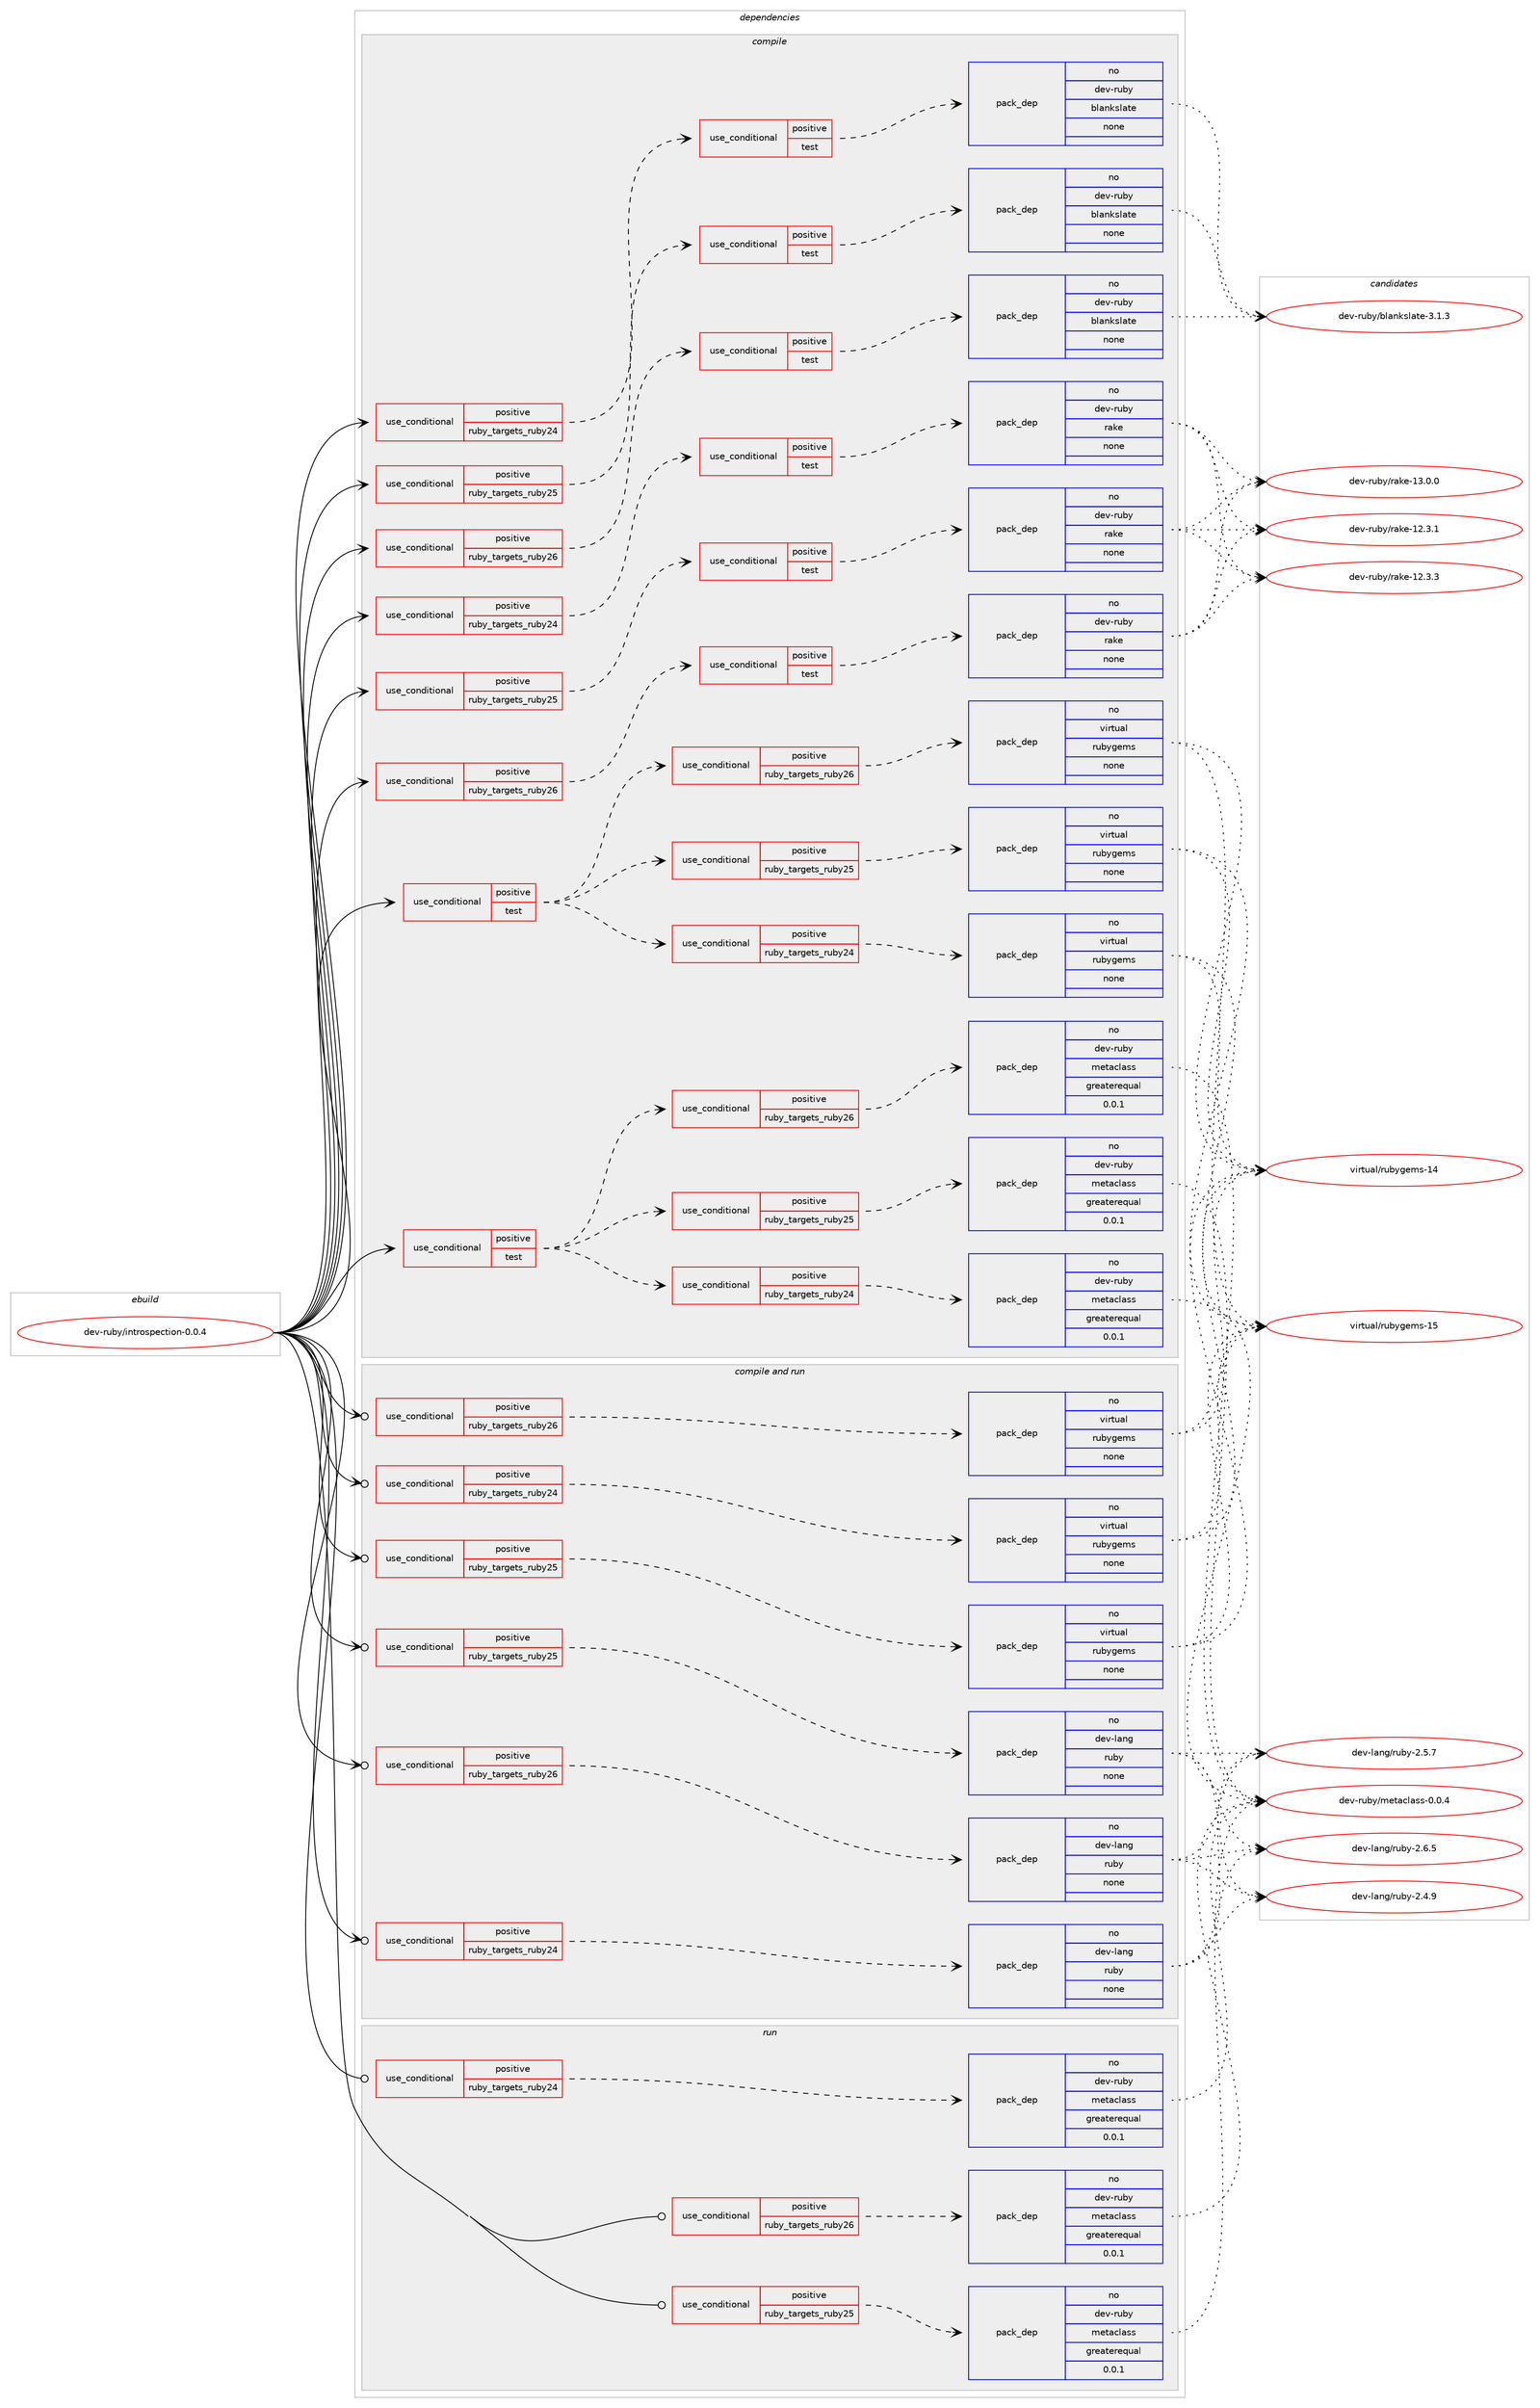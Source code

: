 digraph prolog {

# *************
# Graph options
# *************

newrank=true;
concentrate=true;
compound=true;
graph [rankdir=LR,fontname=Helvetica,fontsize=10,ranksep=1.5];#, ranksep=2.5, nodesep=0.2];
edge  [arrowhead=vee];
node  [fontname=Helvetica,fontsize=10];

# **********
# The ebuild
# **********

subgraph cluster_leftcol {
color=gray;
rank=same;
label=<<i>ebuild</i>>;
id [label="dev-ruby/introspection-0.0.4", color=red, width=4, href="../dev-ruby/introspection-0.0.4.svg"];
}

# ****************
# The dependencies
# ****************

subgraph cluster_midcol {
color=gray;
label=<<i>dependencies</i>>;
subgraph cluster_compile {
fillcolor="#eeeeee";
style=filled;
label=<<i>compile</i>>;
subgraph cond165749 {
dependency691839 [label=<<TABLE BORDER="0" CELLBORDER="1" CELLSPACING="0" CELLPADDING="4"><TR><TD ROWSPAN="3" CELLPADDING="10">use_conditional</TD></TR><TR><TD>positive</TD></TR><TR><TD>ruby_targets_ruby24</TD></TR></TABLE>>, shape=none, color=red];
subgraph cond165750 {
dependency691840 [label=<<TABLE BORDER="0" CELLBORDER="1" CELLSPACING="0" CELLPADDING="4"><TR><TD ROWSPAN="3" CELLPADDING="10">use_conditional</TD></TR><TR><TD>positive</TD></TR><TR><TD>test</TD></TR></TABLE>>, shape=none, color=red];
subgraph pack514117 {
dependency691841 [label=<<TABLE BORDER="0" CELLBORDER="1" CELLSPACING="0" CELLPADDING="4" WIDTH="220"><TR><TD ROWSPAN="6" CELLPADDING="30">pack_dep</TD></TR><TR><TD WIDTH="110">no</TD></TR><TR><TD>dev-ruby</TD></TR><TR><TD>blankslate</TD></TR><TR><TD>none</TD></TR><TR><TD></TD></TR></TABLE>>, shape=none, color=blue];
}
dependency691840:e -> dependency691841:w [weight=20,style="dashed",arrowhead="vee"];
}
dependency691839:e -> dependency691840:w [weight=20,style="dashed",arrowhead="vee"];
}
id:e -> dependency691839:w [weight=20,style="solid",arrowhead="vee"];
subgraph cond165751 {
dependency691842 [label=<<TABLE BORDER="0" CELLBORDER="1" CELLSPACING="0" CELLPADDING="4"><TR><TD ROWSPAN="3" CELLPADDING="10">use_conditional</TD></TR><TR><TD>positive</TD></TR><TR><TD>ruby_targets_ruby24</TD></TR></TABLE>>, shape=none, color=red];
subgraph cond165752 {
dependency691843 [label=<<TABLE BORDER="0" CELLBORDER="1" CELLSPACING="0" CELLPADDING="4"><TR><TD ROWSPAN="3" CELLPADDING="10">use_conditional</TD></TR><TR><TD>positive</TD></TR><TR><TD>test</TD></TR></TABLE>>, shape=none, color=red];
subgraph pack514118 {
dependency691844 [label=<<TABLE BORDER="0" CELLBORDER="1" CELLSPACING="0" CELLPADDING="4" WIDTH="220"><TR><TD ROWSPAN="6" CELLPADDING="30">pack_dep</TD></TR><TR><TD WIDTH="110">no</TD></TR><TR><TD>dev-ruby</TD></TR><TR><TD>rake</TD></TR><TR><TD>none</TD></TR><TR><TD></TD></TR></TABLE>>, shape=none, color=blue];
}
dependency691843:e -> dependency691844:w [weight=20,style="dashed",arrowhead="vee"];
}
dependency691842:e -> dependency691843:w [weight=20,style="dashed",arrowhead="vee"];
}
id:e -> dependency691842:w [weight=20,style="solid",arrowhead="vee"];
subgraph cond165753 {
dependency691845 [label=<<TABLE BORDER="0" CELLBORDER="1" CELLSPACING="0" CELLPADDING="4"><TR><TD ROWSPAN="3" CELLPADDING="10">use_conditional</TD></TR><TR><TD>positive</TD></TR><TR><TD>ruby_targets_ruby25</TD></TR></TABLE>>, shape=none, color=red];
subgraph cond165754 {
dependency691846 [label=<<TABLE BORDER="0" CELLBORDER="1" CELLSPACING="0" CELLPADDING="4"><TR><TD ROWSPAN="3" CELLPADDING="10">use_conditional</TD></TR><TR><TD>positive</TD></TR><TR><TD>test</TD></TR></TABLE>>, shape=none, color=red];
subgraph pack514119 {
dependency691847 [label=<<TABLE BORDER="0" CELLBORDER="1" CELLSPACING="0" CELLPADDING="4" WIDTH="220"><TR><TD ROWSPAN="6" CELLPADDING="30">pack_dep</TD></TR><TR><TD WIDTH="110">no</TD></TR><TR><TD>dev-ruby</TD></TR><TR><TD>blankslate</TD></TR><TR><TD>none</TD></TR><TR><TD></TD></TR></TABLE>>, shape=none, color=blue];
}
dependency691846:e -> dependency691847:w [weight=20,style="dashed",arrowhead="vee"];
}
dependency691845:e -> dependency691846:w [weight=20,style="dashed",arrowhead="vee"];
}
id:e -> dependency691845:w [weight=20,style="solid",arrowhead="vee"];
subgraph cond165755 {
dependency691848 [label=<<TABLE BORDER="0" CELLBORDER="1" CELLSPACING="0" CELLPADDING="4"><TR><TD ROWSPAN="3" CELLPADDING="10">use_conditional</TD></TR><TR><TD>positive</TD></TR><TR><TD>ruby_targets_ruby25</TD></TR></TABLE>>, shape=none, color=red];
subgraph cond165756 {
dependency691849 [label=<<TABLE BORDER="0" CELLBORDER="1" CELLSPACING="0" CELLPADDING="4"><TR><TD ROWSPAN="3" CELLPADDING="10">use_conditional</TD></TR><TR><TD>positive</TD></TR><TR><TD>test</TD></TR></TABLE>>, shape=none, color=red];
subgraph pack514120 {
dependency691850 [label=<<TABLE BORDER="0" CELLBORDER="1" CELLSPACING="0" CELLPADDING="4" WIDTH="220"><TR><TD ROWSPAN="6" CELLPADDING="30">pack_dep</TD></TR><TR><TD WIDTH="110">no</TD></TR><TR><TD>dev-ruby</TD></TR><TR><TD>rake</TD></TR><TR><TD>none</TD></TR><TR><TD></TD></TR></TABLE>>, shape=none, color=blue];
}
dependency691849:e -> dependency691850:w [weight=20,style="dashed",arrowhead="vee"];
}
dependency691848:e -> dependency691849:w [weight=20,style="dashed",arrowhead="vee"];
}
id:e -> dependency691848:w [weight=20,style="solid",arrowhead="vee"];
subgraph cond165757 {
dependency691851 [label=<<TABLE BORDER="0" CELLBORDER="1" CELLSPACING="0" CELLPADDING="4"><TR><TD ROWSPAN="3" CELLPADDING="10">use_conditional</TD></TR><TR><TD>positive</TD></TR><TR><TD>ruby_targets_ruby26</TD></TR></TABLE>>, shape=none, color=red];
subgraph cond165758 {
dependency691852 [label=<<TABLE BORDER="0" CELLBORDER="1" CELLSPACING="0" CELLPADDING="4"><TR><TD ROWSPAN="3" CELLPADDING="10">use_conditional</TD></TR><TR><TD>positive</TD></TR><TR><TD>test</TD></TR></TABLE>>, shape=none, color=red];
subgraph pack514121 {
dependency691853 [label=<<TABLE BORDER="0" CELLBORDER="1" CELLSPACING="0" CELLPADDING="4" WIDTH="220"><TR><TD ROWSPAN="6" CELLPADDING="30">pack_dep</TD></TR><TR><TD WIDTH="110">no</TD></TR><TR><TD>dev-ruby</TD></TR><TR><TD>blankslate</TD></TR><TR><TD>none</TD></TR><TR><TD></TD></TR></TABLE>>, shape=none, color=blue];
}
dependency691852:e -> dependency691853:w [weight=20,style="dashed",arrowhead="vee"];
}
dependency691851:e -> dependency691852:w [weight=20,style="dashed",arrowhead="vee"];
}
id:e -> dependency691851:w [weight=20,style="solid",arrowhead="vee"];
subgraph cond165759 {
dependency691854 [label=<<TABLE BORDER="0" CELLBORDER="1" CELLSPACING="0" CELLPADDING="4"><TR><TD ROWSPAN="3" CELLPADDING="10">use_conditional</TD></TR><TR><TD>positive</TD></TR><TR><TD>ruby_targets_ruby26</TD></TR></TABLE>>, shape=none, color=red];
subgraph cond165760 {
dependency691855 [label=<<TABLE BORDER="0" CELLBORDER="1" CELLSPACING="0" CELLPADDING="4"><TR><TD ROWSPAN="3" CELLPADDING="10">use_conditional</TD></TR><TR><TD>positive</TD></TR><TR><TD>test</TD></TR></TABLE>>, shape=none, color=red];
subgraph pack514122 {
dependency691856 [label=<<TABLE BORDER="0" CELLBORDER="1" CELLSPACING="0" CELLPADDING="4" WIDTH="220"><TR><TD ROWSPAN="6" CELLPADDING="30">pack_dep</TD></TR><TR><TD WIDTH="110">no</TD></TR><TR><TD>dev-ruby</TD></TR><TR><TD>rake</TD></TR><TR><TD>none</TD></TR><TR><TD></TD></TR></TABLE>>, shape=none, color=blue];
}
dependency691855:e -> dependency691856:w [weight=20,style="dashed",arrowhead="vee"];
}
dependency691854:e -> dependency691855:w [weight=20,style="dashed",arrowhead="vee"];
}
id:e -> dependency691854:w [weight=20,style="solid",arrowhead="vee"];
subgraph cond165761 {
dependency691857 [label=<<TABLE BORDER="0" CELLBORDER="1" CELLSPACING="0" CELLPADDING="4"><TR><TD ROWSPAN="3" CELLPADDING="10">use_conditional</TD></TR><TR><TD>positive</TD></TR><TR><TD>test</TD></TR></TABLE>>, shape=none, color=red];
subgraph cond165762 {
dependency691858 [label=<<TABLE BORDER="0" CELLBORDER="1" CELLSPACING="0" CELLPADDING="4"><TR><TD ROWSPAN="3" CELLPADDING="10">use_conditional</TD></TR><TR><TD>positive</TD></TR><TR><TD>ruby_targets_ruby24</TD></TR></TABLE>>, shape=none, color=red];
subgraph pack514123 {
dependency691859 [label=<<TABLE BORDER="0" CELLBORDER="1" CELLSPACING="0" CELLPADDING="4" WIDTH="220"><TR><TD ROWSPAN="6" CELLPADDING="30">pack_dep</TD></TR><TR><TD WIDTH="110">no</TD></TR><TR><TD>dev-ruby</TD></TR><TR><TD>metaclass</TD></TR><TR><TD>greaterequal</TD></TR><TR><TD>0.0.1</TD></TR></TABLE>>, shape=none, color=blue];
}
dependency691858:e -> dependency691859:w [weight=20,style="dashed",arrowhead="vee"];
}
dependency691857:e -> dependency691858:w [weight=20,style="dashed",arrowhead="vee"];
subgraph cond165763 {
dependency691860 [label=<<TABLE BORDER="0" CELLBORDER="1" CELLSPACING="0" CELLPADDING="4"><TR><TD ROWSPAN="3" CELLPADDING="10">use_conditional</TD></TR><TR><TD>positive</TD></TR><TR><TD>ruby_targets_ruby25</TD></TR></TABLE>>, shape=none, color=red];
subgraph pack514124 {
dependency691861 [label=<<TABLE BORDER="0" CELLBORDER="1" CELLSPACING="0" CELLPADDING="4" WIDTH="220"><TR><TD ROWSPAN="6" CELLPADDING="30">pack_dep</TD></TR><TR><TD WIDTH="110">no</TD></TR><TR><TD>dev-ruby</TD></TR><TR><TD>metaclass</TD></TR><TR><TD>greaterequal</TD></TR><TR><TD>0.0.1</TD></TR></TABLE>>, shape=none, color=blue];
}
dependency691860:e -> dependency691861:w [weight=20,style="dashed",arrowhead="vee"];
}
dependency691857:e -> dependency691860:w [weight=20,style="dashed",arrowhead="vee"];
subgraph cond165764 {
dependency691862 [label=<<TABLE BORDER="0" CELLBORDER="1" CELLSPACING="0" CELLPADDING="4"><TR><TD ROWSPAN="3" CELLPADDING="10">use_conditional</TD></TR><TR><TD>positive</TD></TR><TR><TD>ruby_targets_ruby26</TD></TR></TABLE>>, shape=none, color=red];
subgraph pack514125 {
dependency691863 [label=<<TABLE BORDER="0" CELLBORDER="1" CELLSPACING="0" CELLPADDING="4" WIDTH="220"><TR><TD ROWSPAN="6" CELLPADDING="30">pack_dep</TD></TR><TR><TD WIDTH="110">no</TD></TR><TR><TD>dev-ruby</TD></TR><TR><TD>metaclass</TD></TR><TR><TD>greaterequal</TD></TR><TR><TD>0.0.1</TD></TR></TABLE>>, shape=none, color=blue];
}
dependency691862:e -> dependency691863:w [weight=20,style="dashed",arrowhead="vee"];
}
dependency691857:e -> dependency691862:w [weight=20,style="dashed",arrowhead="vee"];
}
id:e -> dependency691857:w [weight=20,style="solid",arrowhead="vee"];
subgraph cond165765 {
dependency691864 [label=<<TABLE BORDER="0" CELLBORDER="1" CELLSPACING="0" CELLPADDING="4"><TR><TD ROWSPAN="3" CELLPADDING="10">use_conditional</TD></TR><TR><TD>positive</TD></TR><TR><TD>test</TD></TR></TABLE>>, shape=none, color=red];
subgraph cond165766 {
dependency691865 [label=<<TABLE BORDER="0" CELLBORDER="1" CELLSPACING="0" CELLPADDING="4"><TR><TD ROWSPAN="3" CELLPADDING="10">use_conditional</TD></TR><TR><TD>positive</TD></TR><TR><TD>ruby_targets_ruby24</TD></TR></TABLE>>, shape=none, color=red];
subgraph pack514126 {
dependency691866 [label=<<TABLE BORDER="0" CELLBORDER="1" CELLSPACING="0" CELLPADDING="4" WIDTH="220"><TR><TD ROWSPAN="6" CELLPADDING="30">pack_dep</TD></TR><TR><TD WIDTH="110">no</TD></TR><TR><TD>virtual</TD></TR><TR><TD>rubygems</TD></TR><TR><TD>none</TD></TR><TR><TD></TD></TR></TABLE>>, shape=none, color=blue];
}
dependency691865:e -> dependency691866:w [weight=20,style="dashed",arrowhead="vee"];
}
dependency691864:e -> dependency691865:w [weight=20,style="dashed",arrowhead="vee"];
subgraph cond165767 {
dependency691867 [label=<<TABLE BORDER="0" CELLBORDER="1" CELLSPACING="0" CELLPADDING="4"><TR><TD ROWSPAN="3" CELLPADDING="10">use_conditional</TD></TR><TR><TD>positive</TD></TR><TR><TD>ruby_targets_ruby25</TD></TR></TABLE>>, shape=none, color=red];
subgraph pack514127 {
dependency691868 [label=<<TABLE BORDER="0" CELLBORDER="1" CELLSPACING="0" CELLPADDING="4" WIDTH="220"><TR><TD ROWSPAN="6" CELLPADDING="30">pack_dep</TD></TR><TR><TD WIDTH="110">no</TD></TR><TR><TD>virtual</TD></TR><TR><TD>rubygems</TD></TR><TR><TD>none</TD></TR><TR><TD></TD></TR></TABLE>>, shape=none, color=blue];
}
dependency691867:e -> dependency691868:w [weight=20,style="dashed",arrowhead="vee"];
}
dependency691864:e -> dependency691867:w [weight=20,style="dashed",arrowhead="vee"];
subgraph cond165768 {
dependency691869 [label=<<TABLE BORDER="0" CELLBORDER="1" CELLSPACING="0" CELLPADDING="4"><TR><TD ROWSPAN="3" CELLPADDING="10">use_conditional</TD></TR><TR><TD>positive</TD></TR><TR><TD>ruby_targets_ruby26</TD></TR></TABLE>>, shape=none, color=red];
subgraph pack514128 {
dependency691870 [label=<<TABLE BORDER="0" CELLBORDER="1" CELLSPACING="0" CELLPADDING="4" WIDTH="220"><TR><TD ROWSPAN="6" CELLPADDING="30">pack_dep</TD></TR><TR><TD WIDTH="110">no</TD></TR><TR><TD>virtual</TD></TR><TR><TD>rubygems</TD></TR><TR><TD>none</TD></TR><TR><TD></TD></TR></TABLE>>, shape=none, color=blue];
}
dependency691869:e -> dependency691870:w [weight=20,style="dashed",arrowhead="vee"];
}
dependency691864:e -> dependency691869:w [weight=20,style="dashed",arrowhead="vee"];
}
id:e -> dependency691864:w [weight=20,style="solid",arrowhead="vee"];
}
subgraph cluster_compileandrun {
fillcolor="#eeeeee";
style=filled;
label=<<i>compile and run</i>>;
subgraph cond165769 {
dependency691871 [label=<<TABLE BORDER="0" CELLBORDER="1" CELLSPACING="0" CELLPADDING="4"><TR><TD ROWSPAN="3" CELLPADDING="10">use_conditional</TD></TR><TR><TD>positive</TD></TR><TR><TD>ruby_targets_ruby24</TD></TR></TABLE>>, shape=none, color=red];
subgraph pack514129 {
dependency691872 [label=<<TABLE BORDER="0" CELLBORDER="1" CELLSPACING="0" CELLPADDING="4" WIDTH="220"><TR><TD ROWSPAN="6" CELLPADDING="30">pack_dep</TD></TR><TR><TD WIDTH="110">no</TD></TR><TR><TD>dev-lang</TD></TR><TR><TD>ruby</TD></TR><TR><TD>none</TD></TR><TR><TD></TD></TR></TABLE>>, shape=none, color=blue];
}
dependency691871:e -> dependency691872:w [weight=20,style="dashed",arrowhead="vee"];
}
id:e -> dependency691871:w [weight=20,style="solid",arrowhead="odotvee"];
subgraph cond165770 {
dependency691873 [label=<<TABLE BORDER="0" CELLBORDER="1" CELLSPACING="0" CELLPADDING="4"><TR><TD ROWSPAN="3" CELLPADDING="10">use_conditional</TD></TR><TR><TD>positive</TD></TR><TR><TD>ruby_targets_ruby24</TD></TR></TABLE>>, shape=none, color=red];
subgraph pack514130 {
dependency691874 [label=<<TABLE BORDER="0" CELLBORDER="1" CELLSPACING="0" CELLPADDING="4" WIDTH="220"><TR><TD ROWSPAN="6" CELLPADDING="30">pack_dep</TD></TR><TR><TD WIDTH="110">no</TD></TR><TR><TD>virtual</TD></TR><TR><TD>rubygems</TD></TR><TR><TD>none</TD></TR><TR><TD></TD></TR></TABLE>>, shape=none, color=blue];
}
dependency691873:e -> dependency691874:w [weight=20,style="dashed",arrowhead="vee"];
}
id:e -> dependency691873:w [weight=20,style="solid",arrowhead="odotvee"];
subgraph cond165771 {
dependency691875 [label=<<TABLE BORDER="0" CELLBORDER="1" CELLSPACING="0" CELLPADDING="4"><TR><TD ROWSPAN="3" CELLPADDING="10">use_conditional</TD></TR><TR><TD>positive</TD></TR><TR><TD>ruby_targets_ruby25</TD></TR></TABLE>>, shape=none, color=red];
subgraph pack514131 {
dependency691876 [label=<<TABLE BORDER="0" CELLBORDER="1" CELLSPACING="0" CELLPADDING="4" WIDTH="220"><TR><TD ROWSPAN="6" CELLPADDING="30">pack_dep</TD></TR><TR><TD WIDTH="110">no</TD></TR><TR><TD>dev-lang</TD></TR><TR><TD>ruby</TD></TR><TR><TD>none</TD></TR><TR><TD></TD></TR></TABLE>>, shape=none, color=blue];
}
dependency691875:e -> dependency691876:w [weight=20,style="dashed",arrowhead="vee"];
}
id:e -> dependency691875:w [weight=20,style="solid",arrowhead="odotvee"];
subgraph cond165772 {
dependency691877 [label=<<TABLE BORDER="0" CELLBORDER="1" CELLSPACING="0" CELLPADDING="4"><TR><TD ROWSPAN="3" CELLPADDING="10">use_conditional</TD></TR><TR><TD>positive</TD></TR><TR><TD>ruby_targets_ruby25</TD></TR></TABLE>>, shape=none, color=red];
subgraph pack514132 {
dependency691878 [label=<<TABLE BORDER="0" CELLBORDER="1" CELLSPACING="0" CELLPADDING="4" WIDTH="220"><TR><TD ROWSPAN="6" CELLPADDING="30">pack_dep</TD></TR><TR><TD WIDTH="110">no</TD></TR><TR><TD>virtual</TD></TR><TR><TD>rubygems</TD></TR><TR><TD>none</TD></TR><TR><TD></TD></TR></TABLE>>, shape=none, color=blue];
}
dependency691877:e -> dependency691878:w [weight=20,style="dashed",arrowhead="vee"];
}
id:e -> dependency691877:w [weight=20,style="solid",arrowhead="odotvee"];
subgraph cond165773 {
dependency691879 [label=<<TABLE BORDER="0" CELLBORDER="1" CELLSPACING="0" CELLPADDING="4"><TR><TD ROWSPAN="3" CELLPADDING="10">use_conditional</TD></TR><TR><TD>positive</TD></TR><TR><TD>ruby_targets_ruby26</TD></TR></TABLE>>, shape=none, color=red];
subgraph pack514133 {
dependency691880 [label=<<TABLE BORDER="0" CELLBORDER="1" CELLSPACING="0" CELLPADDING="4" WIDTH="220"><TR><TD ROWSPAN="6" CELLPADDING="30">pack_dep</TD></TR><TR><TD WIDTH="110">no</TD></TR><TR><TD>dev-lang</TD></TR><TR><TD>ruby</TD></TR><TR><TD>none</TD></TR><TR><TD></TD></TR></TABLE>>, shape=none, color=blue];
}
dependency691879:e -> dependency691880:w [weight=20,style="dashed",arrowhead="vee"];
}
id:e -> dependency691879:w [weight=20,style="solid",arrowhead="odotvee"];
subgraph cond165774 {
dependency691881 [label=<<TABLE BORDER="0" CELLBORDER="1" CELLSPACING="0" CELLPADDING="4"><TR><TD ROWSPAN="3" CELLPADDING="10">use_conditional</TD></TR><TR><TD>positive</TD></TR><TR><TD>ruby_targets_ruby26</TD></TR></TABLE>>, shape=none, color=red];
subgraph pack514134 {
dependency691882 [label=<<TABLE BORDER="0" CELLBORDER="1" CELLSPACING="0" CELLPADDING="4" WIDTH="220"><TR><TD ROWSPAN="6" CELLPADDING="30">pack_dep</TD></TR><TR><TD WIDTH="110">no</TD></TR><TR><TD>virtual</TD></TR><TR><TD>rubygems</TD></TR><TR><TD>none</TD></TR><TR><TD></TD></TR></TABLE>>, shape=none, color=blue];
}
dependency691881:e -> dependency691882:w [weight=20,style="dashed",arrowhead="vee"];
}
id:e -> dependency691881:w [weight=20,style="solid",arrowhead="odotvee"];
}
subgraph cluster_run {
fillcolor="#eeeeee";
style=filled;
label=<<i>run</i>>;
subgraph cond165775 {
dependency691883 [label=<<TABLE BORDER="0" CELLBORDER="1" CELLSPACING="0" CELLPADDING="4"><TR><TD ROWSPAN="3" CELLPADDING="10">use_conditional</TD></TR><TR><TD>positive</TD></TR><TR><TD>ruby_targets_ruby24</TD></TR></TABLE>>, shape=none, color=red];
subgraph pack514135 {
dependency691884 [label=<<TABLE BORDER="0" CELLBORDER="1" CELLSPACING="0" CELLPADDING="4" WIDTH="220"><TR><TD ROWSPAN="6" CELLPADDING="30">pack_dep</TD></TR><TR><TD WIDTH="110">no</TD></TR><TR><TD>dev-ruby</TD></TR><TR><TD>metaclass</TD></TR><TR><TD>greaterequal</TD></TR><TR><TD>0.0.1</TD></TR></TABLE>>, shape=none, color=blue];
}
dependency691883:e -> dependency691884:w [weight=20,style="dashed",arrowhead="vee"];
}
id:e -> dependency691883:w [weight=20,style="solid",arrowhead="odot"];
subgraph cond165776 {
dependency691885 [label=<<TABLE BORDER="0" CELLBORDER="1" CELLSPACING="0" CELLPADDING="4"><TR><TD ROWSPAN="3" CELLPADDING="10">use_conditional</TD></TR><TR><TD>positive</TD></TR><TR><TD>ruby_targets_ruby25</TD></TR></TABLE>>, shape=none, color=red];
subgraph pack514136 {
dependency691886 [label=<<TABLE BORDER="0" CELLBORDER="1" CELLSPACING="0" CELLPADDING="4" WIDTH="220"><TR><TD ROWSPAN="6" CELLPADDING="30">pack_dep</TD></TR><TR><TD WIDTH="110">no</TD></TR><TR><TD>dev-ruby</TD></TR><TR><TD>metaclass</TD></TR><TR><TD>greaterequal</TD></TR><TR><TD>0.0.1</TD></TR></TABLE>>, shape=none, color=blue];
}
dependency691885:e -> dependency691886:w [weight=20,style="dashed",arrowhead="vee"];
}
id:e -> dependency691885:w [weight=20,style="solid",arrowhead="odot"];
subgraph cond165777 {
dependency691887 [label=<<TABLE BORDER="0" CELLBORDER="1" CELLSPACING="0" CELLPADDING="4"><TR><TD ROWSPAN="3" CELLPADDING="10">use_conditional</TD></TR><TR><TD>positive</TD></TR><TR><TD>ruby_targets_ruby26</TD></TR></TABLE>>, shape=none, color=red];
subgraph pack514137 {
dependency691888 [label=<<TABLE BORDER="0" CELLBORDER="1" CELLSPACING="0" CELLPADDING="4" WIDTH="220"><TR><TD ROWSPAN="6" CELLPADDING="30">pack_dep</TD></TR><TR><TD WIDTH="110">no</TD></TR><TR><TD>dev-ruby</TD></TR><TR><TD>metaclass</TD></TR><TR><TD>greaterequal</TD></TR><TR><TD>0.0.1</TD></TR></TABLE>>, shape=none, color=blue];
}
dependency691887:e -> dependency691888:w [weight=20,style="dashed",arrowhead="vee"];
}
id:e -> dependency691887:w [weight=20,style="solid",arrowhead="odot"];
}
}

# **************
# The candidates
# **************

subgraph cluster_choices {
rank=same;
color=gray;
label=<<i>candidates</i>>;

subgraph choice514117 {
color=black;
nodesep=1;
choice100101118451141179812147981089711010711510897116101455146494651 [label="dev-ruby/blankslate-3.1.3", color=red, width=4,href="../dev-ruby/blankslate-3.1.3.svg"];
dependency691841:e -> choice100101118451141179812147981089711010711510897116101455146494651:w [style=dotted,weight="100"];
}
subgraph choice514118 {
color=black;
nodesep=1;
choice1001011184511411798121471149710710145495046514649 [label="dev-ruby/rake-12.3.1", color=red, width=4,href="../dev-ruby/rake-12.3.1.svg"];
choice1001011184511411798121471149710710145495046514651 [label="dev-ruby/rake-12.3.3", color=red, width=4,href="../dev-ruby/rake-12.3.3.svg"];
choice1001011184511411798121471149710710145495146484648 [label="dev-ruby/rake-13.0.0", color=red, width=4,href="../dev-ruby/rake-13.0.0.svg"];
dependency691844:e -> choice1001011184511411798121471149710710145495046514649:w [style=dotted,weight="100"];
dependency691844:e -> choice1001011184511411798121471149710710145495046514651:w [style=dotted,weight="100"];
dependency691844:e -> choice1001011184511411798121471149710710145495146484648:w [style=dotted,weight="100"];
}
subgraph choice514119 {
color=black;
nodesep=1;
choice100101118451141179812147981089711010711510897116101455146494651 [label="dev-ruby/blankslate-3.1.3", color=red, width=4,href="../dev-ruby/blankslate-3.1.3.svg"];
dependency691847:e -> choice100101118451141179812147981089711010711510897116101455146494651:w [style=dotted,weight="100"];
}
subgraph choice514120 {
color=black;
nodesep=1;
choice1001011184511411798121471149710710145495046514649 [label="dev-ruby/rake-12.3.1", color=red, width=4,href="../dev-ruby/rake-12.3.1.svg"];
choice1001011184511411798121471149710710145495046514651 [label="dev-ruby/rake-12.3.3", color=red, width=4,href="../dev-ruby/rake-12.3.3.svg"];
choice1001011184511411798121471149710710145495146484648 [label="dev-ruby/rake-13.0.0", color=red, width=4,href="../dev-ruby/rake-13.0.0.svg"];
dependency691850:e -> choice1001011184511411798121471149710710145495046514649:w [style=dotted,weight="100"];
dependency691850:e -> choice1001011184511411798121471149710710145495046514651:w [style=dotted,weight="100"];
dependency691850:e -> choice1001011184511411798121471149710710145495146484648:w [style=dotted,weight="100"];
}
subgraph choice514121 {
color=black;
nodesep=1;
choice100101118451141179812147981089711010711510897116101455146494651 [label="dev-ruby/blankslate-3.1.3", color=red, width=4,href="../dev-ruby/blankslate-3.1.3.svg"];
dependency691853:e -> choice100101118451141179812147981089711010711510897116101455146494651:w [style=dotted,weight="100"];
}
subgraph choice514122 {
color=black;
nodesep=1;
choice1001011184511411798121471149710710145495046514649 [label="dev-ruby/rake-12.3.1", color=red, width=4,href="../dev-ruby/rake-12.3.1.svg"];
choice1001011184511411798121471149710710145495046514651 [label="dev-ruby/rake-12.3.3", color=red, width=4,href="../dev-ruby/rake-12.3.3.svg"];
choice1001011184511411798121471149710710145495146484648 [label="dev-ruby/rake-13.0.0", color=red, width=4,href="../dev-ruby/rake-13.0.0.svg"];
dependency691856:e -> choice1001011184511411798121471149710710145495046514649:w [style=dotted,weight="100"];
dependency691856:e -> choice1001011184511411798121471149710710145495046514651:w [style=dotted,weight="100"];
dependency691856:e -> choice1001011184511411798121471149710710145495146484648:w [style=dotted,weight="100"];
}
subgraph choice514123 {
color=black;
nodesep=1;
choice100101118451141179812147109101116979910897115115454846484652 [label="dev-ruby/metaclass-0.0.4", color=red, width=4,href="../dev-ruby/metaclass-0.0.4.svg"];
dependency691859:e -> choice100101118451141179812147109101116979910897115115454846484652:w [style=dotted,weight="100"];
}
subgraph choice514124 {
color=black;
nodesep=1;
choice100101118451141179812147109101116979910897115115454846484652 [label="dev-ruby/metaclass-0.0.4", color=red, width=4,href="../dev-ruby/metaclass-0.0.4.svg"];
dependency691861:e -> choice100101118451141179812147109101116979910897115115454846484652:w [style=dotted,weight="100"];
}
subgraph choice514125 {
color=black;
nodesep=1;
choice100101118451141179812147109101116979910897115115454846484652 [label="dev-ruby/metaclass-0.0.4", color=red, width=4,href="../dev-ruby/metaclass-0.0.4.svg"];
dependency691863:e -> choice100101118451141179812147109101116979910897115115454846484652:w [style=dotted,weight="100"];
}
subgraph choice514126 {
color=black;
nodesep=1;
choice118105114116117971084711411798121103101109115454952 [label="virtual/rubygems-14", color=red, width=4,href="../virtual/rubygems-14.svg"];
choice118105114116117971084711411798121103101109115454953 [label="virtual/rubygems-15", color=red, width=4,href="../virtual/rubygems-15.svg"];
dependency691866:e -> choice118105114116117971084711411798121103101109115454952:w [style=dotted,weight="100"];
dependency691866:e -> choice118105114116117971084711411798121103101109115454953:w [style=dotted,weight="100"];
}
subgraph choice514127 {
color=black;
nodesep=1;
choice118105114116117971084711411798121103101109115454952 [label="virtual/rubygems-14", color=red, width=4,href="../virtual/rubygems-14.svg"];
choice118105114116117971084711411798121103101109115454953 [label="virtual/rubygems-15", color=red, width=4,href="../virtual/rubygems-15.svg"];
dependency691868:e -> choice118105114116117971084711411798121103101109115454952:w [style=dotted,weight="100"];
dependency691868:e -> choice118105114116117971084711411798121103101109115454953:w [style=dotted,weight="100"];
}
subgraph choice514128 {
color=black;
nodesep=1;
choice118105114116117971084711411798121103101109115454952 [label="virtual/rubygems-14", color=red, width=4,href="../virtual/rubygems-14.svg"];
choice118105114116117971084711411798121103101109115454953 [label="virtual/rubygems-15", color=red, width=4,href="../virtual/rubygems-15.svg"];
dependency691870:e -> choice118105114116117971084711411798121103101109115454952:w [style=dotted,weight="100"];
dependency691870:e -> choice118105114116117971084711411798121103101109115454953:w [style=dotted,weight="100"];
}
subgraph choice514129 {
color=black;
nodesep=1;
choice10010111845108971101034711411798121455046524657 [label="dev-lang/ruby-2.4.9", color=red, width=4,href="../dev-lang/ruby-2.4.9.svg"];
choice10010111845108971101034711411798121455046534655 [label="dev-lang/ruby-2.5.7", color=red, width=4,href="../dev-lang/ruby-2.5.7.svg"];
choice10010111845108971101034711411798121455046544653 [label="dev-lang/ruby-2.6.5", color=red, width=4,href="../dev-lang/ruby-2.6.5.svg"];
dependency691872:e -> choice10010111845108971101034711411798121455046524657:w [style=dotted,weight="100"];
dependency691872:e -> choice10010111845108971101034711411798121455046534655:w [style=dotted,weight="100"];
dependency691872:e -> choice10010111845108971101034711411798121455046544653:w [style=dotted,weight="100"];
}
subgraph choice514130 {
color=black;
nodesep=1;
choice118105114116117971084711411798121103101109115454952 [label="virtual/rubygems-14", color=red, width=4,href="../virtual/rubygems-14.svg"];
choice118105114116117971084711411798121103101109115454953 [label="virtual/rubygems-15", color=red, width=4,href="../virtual/rubygems-15.svg"];
dependency691874:e -> choice118105114116117971084711411798121103101109115454952:w [style=dotted,weight="100"];
dependency691874:e -> choice118105114116117971084711411798121103101109115454953:w [style=dotted,weight="100"];
}
subgraph choice514131 {
color=black;
nodesep=1;
choice10010111845108971101034711411798121455046524657 [label="dev-lang/ruby-2.4.9", color=red, width=4,href="../dev-lang/ruby-2.4.9.svg"];
choice10010111845108971101034711411798121455046534655 [label="dev-lang/ruby-2.5.7", color=red, width=4,href="../dev-lang/ruby-2.5.7.svg"];
choice10010111845108971101034711411798121455046544653 [label="dev-lang/ruby-2.6.5", color=red, width=4,href="../dev-lang/ruby-2.6.5.svg"];
dependency691876:e -> choice10010111845108971101034711411798121455046524657:w [style=dotted,weight="100"];
dependency691876:e -> choice10010111845108971101034711411798121455046534655:w [style=dotted,weight="100"];
dependency691876:e -> choice10010111845108971101034711411798121455046544653:w [style=dotted,weight="100"];
}
subgraph choice514132 {
color=black;
nodesep=1;
choice118105114116117971084711411798121103101109115454952 [label="virtual/rubygems-14", color=red, width=4,href="../virtual/rubygems-14.svg"];
choice118105114116117971084711411798121103101109115454953 [label="virtual/rubygems-15", color=red, width=4,href="../virtual/rubygems-15.svg"];
dependency691878:e -> choice118105114116117971084711411798121103101109115454952:w [style=dotted,weight="100"];
dependency691878:e -> choice118105114116117971084711411798121103101109115454953:w [style=dotted,weight="100"];
}
subgraph choice514133 {
color=black;
nodesep=1;
choice10010111845108971101034711411798121455046524657 [label="dev-lang/ruby-2.4.9", color=red, width=4,href="../dev-lang/ruby-2.4.9.svg"];
choice10010111845108971101034711411798121455046534655 [label="dev-lang/ruby-2.5.7", color=red, width=4,href="../dev-lang/ruby-2.5.7.svg"];
choice10010111845108971101034711411798121455046544653 [label="dev-lang/ruby-2.6.5", color=red, width=4,href="../dev-lang/ruby-2.6.5.svg"];
dependency691880:e -> choice10010111845108971101034711411798121455046524657:w [style=dotted,weight="100"];
dependency691880:e -> choice10010111845108971101034711411798121455046534655:w [style=dotted,weight="100"];
dependency691880:e -> choice10010111845108971101034711411798121455046544653:w [style=dotted,weight="100"];
}
subgraph choice514134 {
color=black;
nodesep=1;
choice118105114116117971084711411798121103101109115454952 [label="virtual/rubygems-14", color=red, width=4,href="../virtual/rubygems-14.svg"];
choice118105114116117971084711411798121103101109115454953 [label="virtual/rubygems-15", color=red, width=4,href="../virtual/rubygems-15.svg"];
dependency691882:e -> choice118105114116117971084711411798121103101109115454952:w [style=dotted,weight="100"];
dependency691882:e -> choice118105114116117971084711411798121103101109115454953:w [style=dotted,weight="100"];
}
subgraph choice514135 {
color=black;
nodesep=1;
choice100101118451141179812147109101116979910897115115454846484652 [label="dev-ruby/metaclass-0.0.4", color=red, width=4,href="../dev-ruby/metaclass-0.0.4.svg"];
dependency691884:e -> choice100101118451141179812147109101116979910897115115454846484652:w [style=dotted,weight="100"];
}
subgraph choice514136 {
color=black;
nodesep=1;
choice100101118451141179812147109101116979910897115115454846484652 [label="dev-ruby/metaclass-0.0.4", color=red, width=4,href="../dev-ruby/metaclass-0.0.4.svg"];
dependency691886:e -> choice100101118451141179812147109101116979910897115115454846484652:w [style=dotted,weight="100"];
}
subgraph choice514137 {
color=black;
nodesep=1;
choice100101118451141179812147109101116979910897115115454846484652 [label="dev-ruby/metaclass-0.0.4", color=red, width=4,href="../dev-ruby/metaclass-0.0.4.svg"];
dependency691888:e -> choice100101118451141179812147109101116979910897115115454846484652:w [style=dotted,weight="100"];
}
}

}
